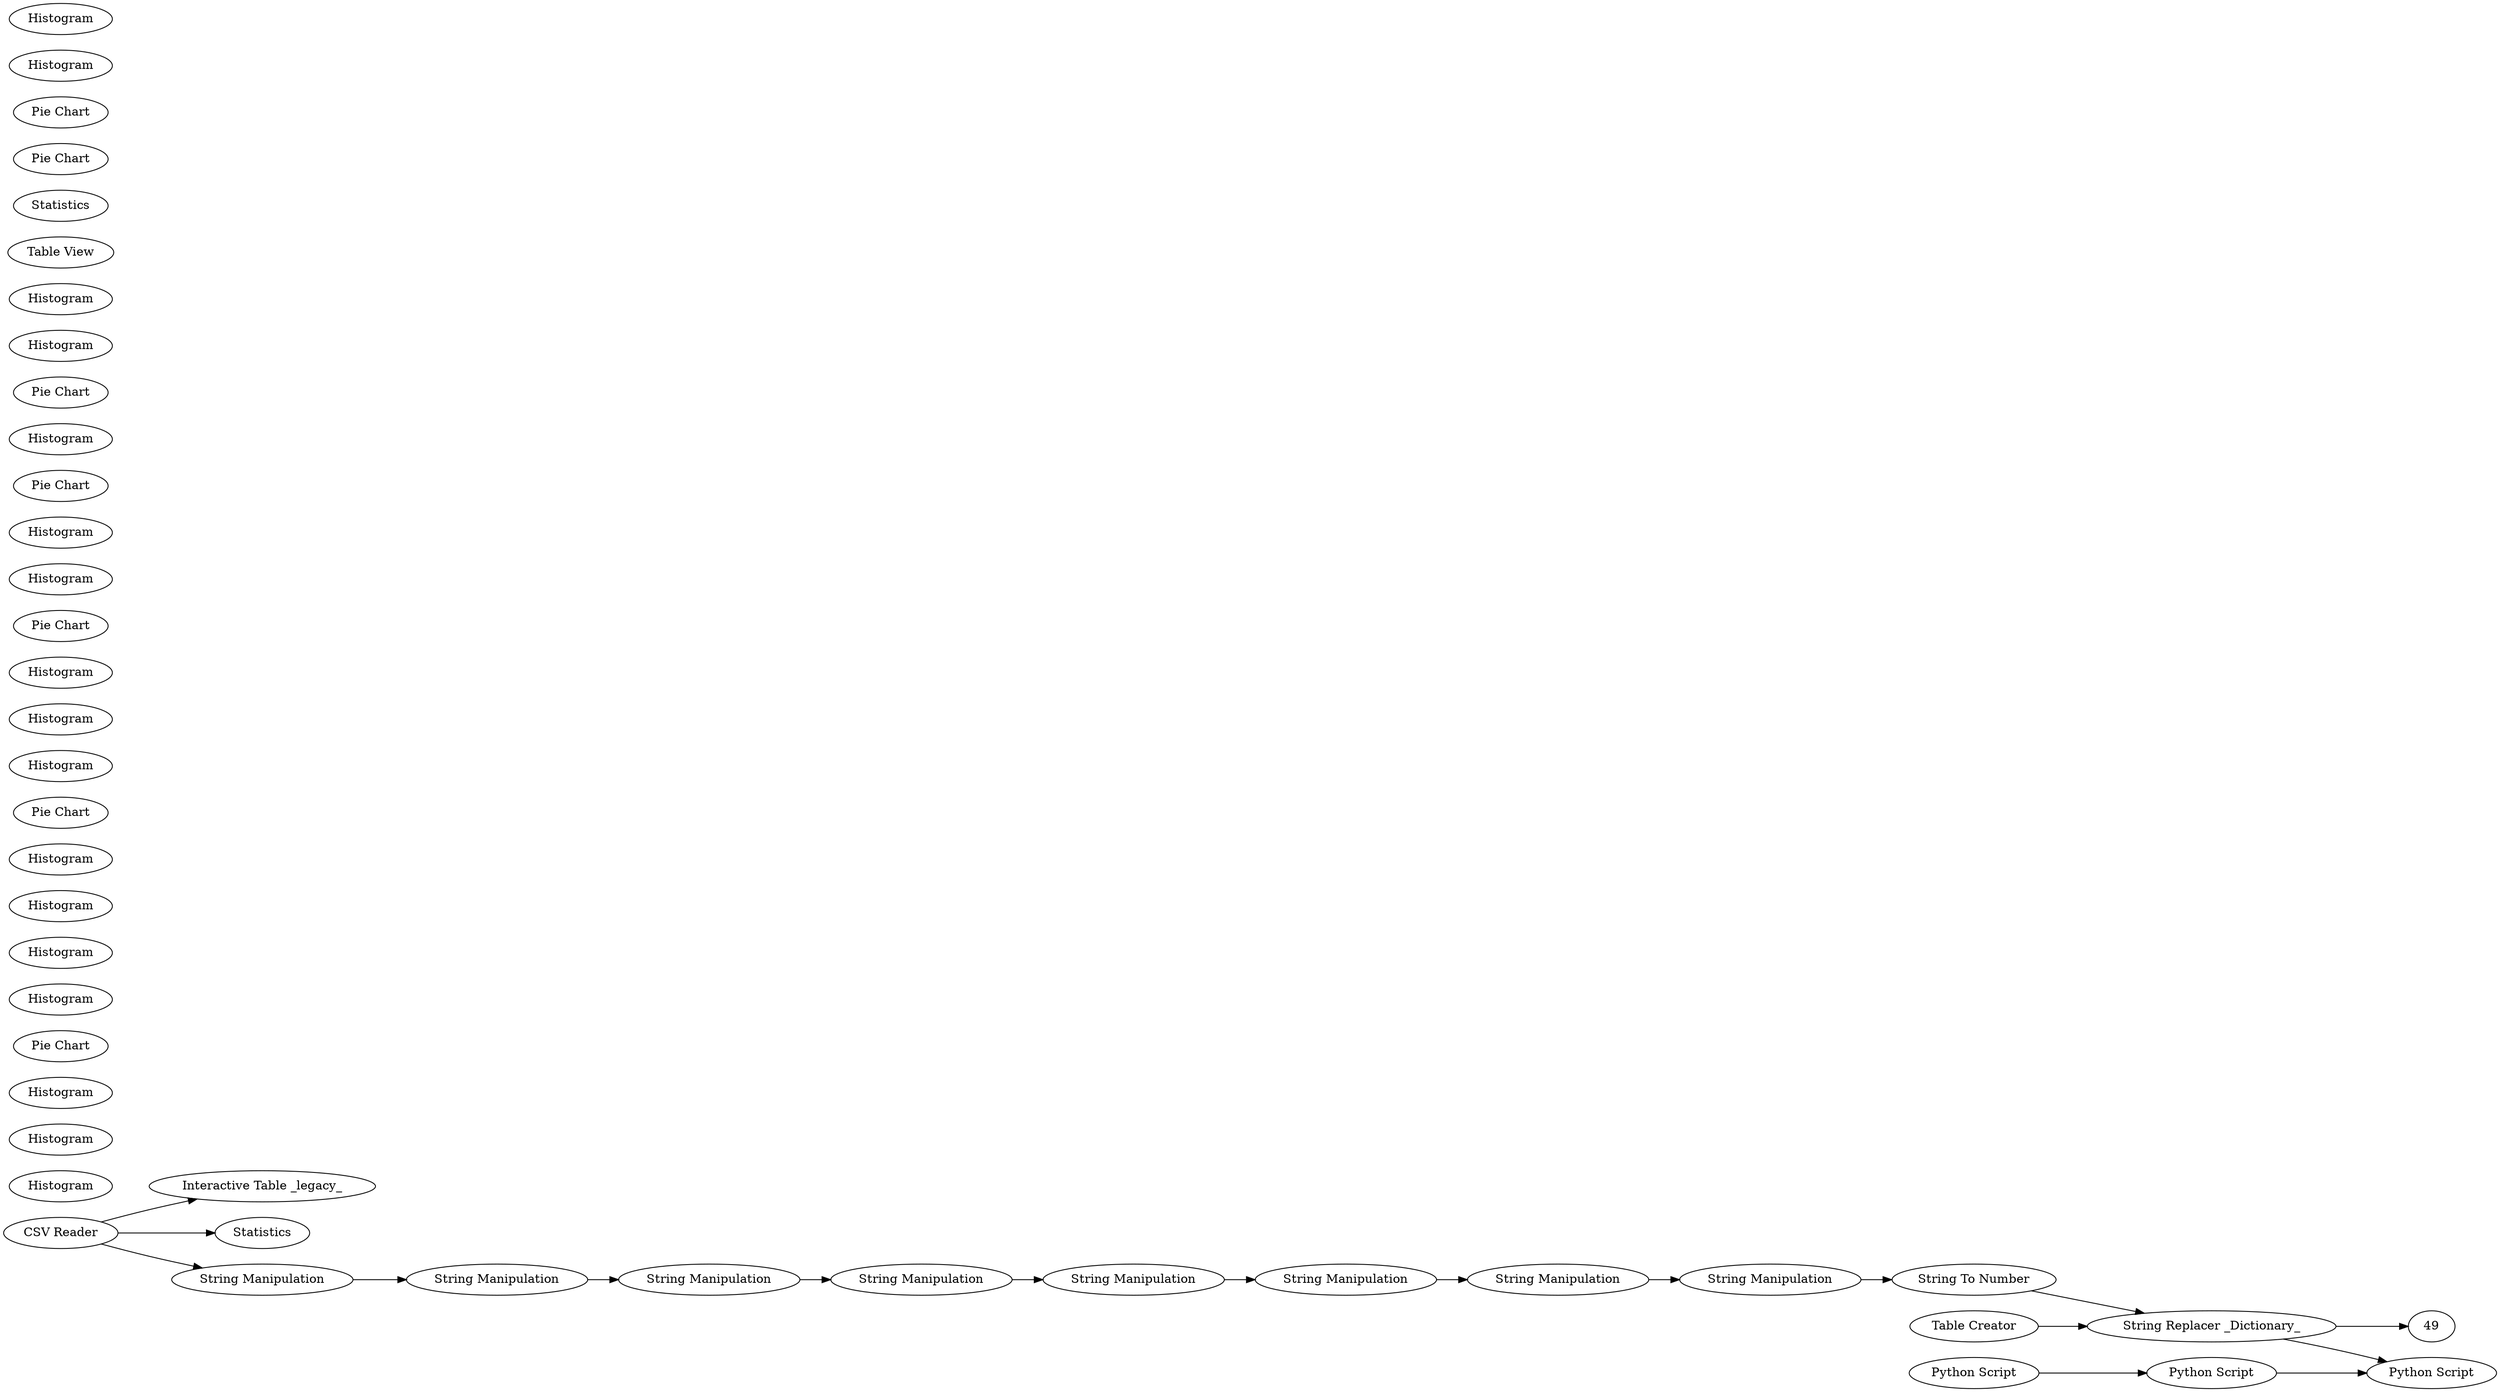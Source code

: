 digraph {
	1 [label="CSV Reader"]
	2 [label="Interactive Table _legacy_"]
	3 [label=Statistics]
	4 [label="String To Number"]
	5 [label="String Replacer _Dictionary_"]
	6 [label="Table Creator"]
	46 [label="Python Script"]
	47 [label="Python Script"]
	48 [label="Python Script"]
	8 [label=Histogram]
	12 [label=Histogram]
	13 [label=Histogram]
	14 [label="Pie Chart"]
	15 [label=Histogram]
	16 [label=Histogram]
	17 [label=Histogram]
	18 [label=Histogram]
	19 [label="Pie Chart"]
	20 [label=Histogram]
	21 [label=Histogram]
	22 [label=Histogram]
	23 [label="Pie Chart"]
	24 [label=Histogram]
	25 [label=Histogram]
	26 [label="Pie Chart"]
	27 [label=Histogram]
	28 [label="Pie Chart"]
	35 [label=Histogram]
	36 [label=Histogram]
	37 [label="Table View"]
	38 [label=Statistics]
	39 [label="Pie Chart"]
	40 [label="Pie Chart"]
	41 [label=Histogram]
	42 [label=Histogram]
	7 [label="String Manipulation"]
	9 [label="String Manipulation"]
	10 [label="String Manipulation"]
	11 [label="String Manipulation"]
	30 [label="String Manipulation"]
	31 [label="String Manipulation"]
	43 [label="String Manipulation"]
	45 [label="String Manipulation"]
	46 -> 47
	47 -> 48
	7 -> 9
	9 -> 10
	10 -> 11
	11 -> 30
	30 -> 31
	31 -> 43
	43 -> 45
	1 -> 3
	1 -> 2
	1 -> 7
	4 -> 5
	5 -> 49
	5 -> 48
	6 -> 5
	45 -> 4
	rankdir=LR
}
